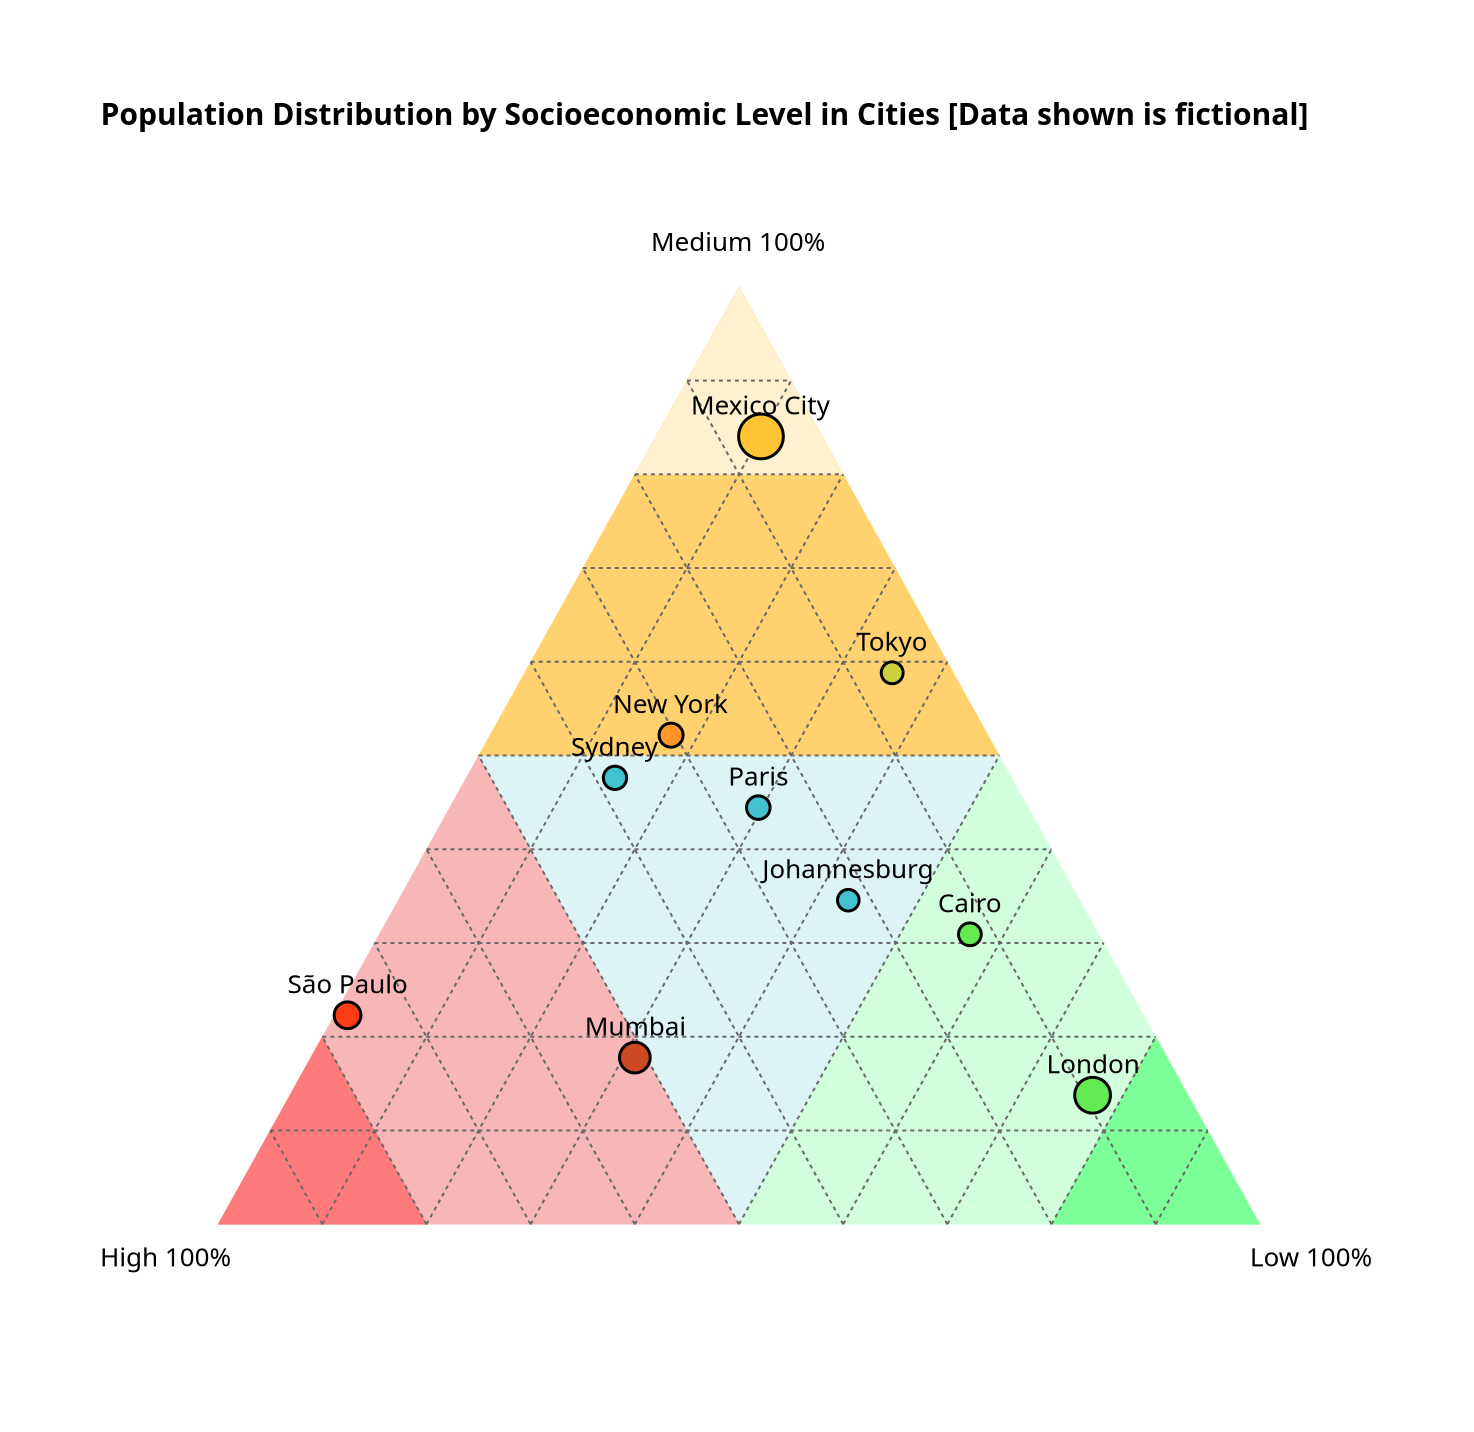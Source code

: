 {
  "$schema": "https://vega.github.io/schema/vega-lite/v6.json",
  "description": "Note: Created by Adrián Bazzana https://www.linkedin.com/in/adrian-bazzana/",
  "width": 625,
  "height": 541.25,
  "padding": 50,
  "title": {
    "text": [
      "Population Distribution by Socioeconomic Level in Cities [Data shown is fictional]"
    ],
    "fontSize": 15,
    "subtitleFontSize": 14,
    "subtitleFontStyle": "italic",
    "anchor": "start",
    "color": "#000000",
    "subtitleColor": "#76d9e4",
    "offset": 50
  },
  "config": {
    "view": {"stroke": "transparent"},
    "axis": {"disable": true, "grid": false, "tickBand": "extent"}
  },
  "layer": [
    {
      "data": {
        "values": [
          {"x": 0.25, "y": 0.433},
          {"x": 0.75, "y": 0.433},
          {"x": 0.5, "y": 0}
        ]
      },
      "mark": {"type": "line", "fill": "#c8edf1a2", "interpolate": "linear-closed","stroke": "#c8edf1a2", "strokeWidth": 0.2},
      "encoding": {
        "x": {"field": "x", "type": "quantitative"},
        "y": {"field": "y", "type": "quantitative"}
      }
    },
    {
      "data": {
        "values": [
          {"x": 0, "y": 0},
          {"x": 0.25, "y": 0.433},
          {"x": 0.5, "y": 0}
        ]
      },
      "mark": {"type": "line", "fill": "#f7b7b7", "interpolate": "linear-closed", "stroke": "#f7b7b7", "strokeWidth": 0.2},
      "encoding": {
        "x": {"field": "x", "type": "quantitative"},
        "y": {"field": "y", "type": "quantitative"}
      }
    },
    {
      "data": {
        "values": [
          {"x": 0, "y": 0},
          {"x": 0.1, "y": 0.1732},
          {"x": 0.2, "y": 0}
        ]
      },
      "mark": {"type": "line", "fill": "#ff7a7a", "interpolate": "linear-closed", "stroke": "#ff7a7a", "strokeWidth": 0.2},
      "encoding": {
        "x": {"field": "x", "type": "quantitative"},
        "y": {"field": "y", "type": "quantitative"}
      }
    },
    {
      "data": {
        "values": [
          {"x": 1, "y": 0},
          {"x": 0.75, "y": 0.433},
          {"x": 0.5, "y": 0}
        ]
      },
      "mark": {"type": "line", "fill": "#d1ffdb", "interpolate": "linear-closed", "stroke": "#d1ffdb", "strokeWidth": 0.2},
      "encoding": {
        "x": {"field": "x", "type": "quantitative"},
        "y": {"field": "y", "type": "quantitative"}
      }
    },
    {
      "data": {
        "values": [
          {"x": 1, "y": 0},
          {"x": 0.9, "y": 0.1732},
          {"x": 0.8, "y": 0}
        ]
      },
      "mark": {"type": "line", "fill": "#7cff98", "interpolate": "linear-closed", "stroke": "#7cff98", "strokeWidth": 0.2},
      "encoding": {
        "x": {"field": "x", "type": "quantitative"},
        "y": {"field": "y", "type": "quantitative"}
      }
    },
    {
      "data": {
        "values": [
          {"x": 0.5, "y": 0.866},
          {"x": 0.25, "y": 0.433},
          {"x": 0.75, "y": 0.433}
        ]
      },
      "mark": {"type": "line", "fill": "#ffd26f", "interpolate": "linear-closed", "stroke": "#ffd26f", "strokeWidth": 0.2},
      "encoding": {
        "x": {"field": "x", "type": "quantitative"},
        "y": {"field": "y", "type": "quantitative"}
      }
    },
    {
      "data": {
        "values": [
          {"x": 0.5, "y": 0.866},
          {"x": 0.4, "y": 0.6928},
          {"x": 0.6, "y": 0.6928}
        ]
      },
      "mark": {"type": "line", "fill": "#fff0cf", "interpolate": "linear-closed", "stroke": "#fff0cf", "strokeWidth": 0.2},
      "encoding": {
        "x": {"field": "x", "type": "quantitative"},
        "y": {"field": "y", "type": "quantitative"}
      }
    },
    {
      "data": {
        "values": [
          {"x": -0.05, "y": -0.05, "label": "High 100%"},
          {"x": 1.05, "y": -0.05, "label": "Low 100%"},
          {"x": 0.5, "y": 0.888, "label": "Medium 100%"}
        ]
      },
      "mark": {"type": "text", "dy": -10, "fontSize": 13, "color": "#000000"},
      "encoding": {
        "x": {"field": "x", "type": "quantitative"},
        "y": {"field": "y", "type": "quantitative"},
        "text": {"field": "label", "type": "nominal"}
      }
    },
    {
      "data": {
        "values": [
          {"x": 0.1, "y": 0, "x2": 0.05, "y2": 0.0866},
          {"x": 0.2, "y": 0, "x2": 0.1, "y2": 0.1732},
          {"x": 0.3, "y": 0, "x2": 0.15, "y2": 0.2598},
          {"x": 0.4, "y": 0, "x2": 0.2, "y2": 0.3464},
          {"x": 0.5, "y": 0, "x2": 0.25, "y2": 0.433},
          {"x": 0.6, "y": 0, "x2": 0.3, "y2": 0.5196},
          {"x": 0.7, "y": 0, "x2": 0.35, "y2": 0.6062},
          {"x": 0.8, "y": 0, "x2": 0.4, "y2": 0.6928},
          {"x": 0.9, "y": 0, "x2": 0.45, "y2": 0.7794},
          {"x": 0.9, "y": 0, "x2": 0.95, "y2": 0.0866},
          {"x": 0.8, "y": 0, "x2": 0.9, "y2": 0.1732},
          {"x": 0.7, "y": 0, "x2": 0.85, "y2": 0.2598},
          {"x": 0.6, "y": 0, "x2": 0.8, "y2": 0.3464},
          {"x": 0.5, "y": 0, "x2": 0.75, "y2": 0.433},
          {"x": 0.4, "y": 0, "x2": 0.7, "y2": 0.5196},
          {"x": 0.3, "y": 0, "x2": 0.65, "y2": 0.6062},
          {"x": 0.2, "y": 0, "x2": 0.6, "y2": 0.6928},
          {"x": 0.1, "y": 0, "x2": 0.55, "y2": 0.7794},
          {"x": 0.05, "y": 0.0866, "x2": 0.95, "y2": 0.0866},
          {"x": 0.1, "y": 0.1732, "x2": 0.9, "y2": 0.1732},
          {"x": 0.15, "y": 0.2598, "x2": 0.85, "y2": 0.2598},
          {"x": 0.2, "y": 0.3464, "x2": 0.8, "y2": 0.3464},
          {"x": 0.25, "y": 0.433, "x2": 0.75, "y2": 0.433},
          {"x": 0.3, "y": 0.5196, "x2": 0.7, "y2": 0.5196},
          {"x": 0.35, "y": 0.6062, "x2": 0.65, "y2": 0.6062},
          {"x": 0.4, "y": 0.6928, "x2": 0.6, "y2": 0.6928},
          {"x": 0.45, "y": 0.7794, "x2": 0.55, "y2": 0.7794}
        ]
      },
      "mark": {"type": "rule", "stroke": "#696969", "strokeDash": [2, 2]},
      "encoding": {
        "x": {"field": "x", "type": "quantitative"},
        "y": {"field": "y", "type": "quantitative"},
        "x2": {"field": "x2"},
        "y2": {"field": "y2"}
      }
    },
    {
      "data": {
        "values": [
          {"City": "Tokyo", "Higt": 5, "Medium": 50, "Low": 30},
          {"City": "New York", "Higt": 35, "Medium": 60, "Low": 20},
          {"City": "Mumbai", "Higt": 115, "Medium": 40, "Low": 70},
          {"City": "London", "Higt": 30, "Medium": 45, "Low": 252},
          {"City": "São Paulo", "Higt": 120, "Medium": 35, "Low": 2},
          {"City": "Paris", "Higt": 28, "Medium": 48, "Low": 32},
          {"City": "Mexico City", "Higt": 32, "Medium": 458, "Low": 55},
          {"City": "Cairo", "Higt": 12, "Medium": 30, "Low": 55},
          {"City": "Sydney", "Higt": 40, "Medium": 50, "Low": 15},
          {"City": "Johannesburg", "Higt": 18, "Medium": 28, "Low": 35}
        ]
      },
      "transform": [
        {
          "calculate": "datum['Higt'] + datum['Medium'] + datum['Low']",
          "as": "TotalLevel"
        },
        {"calculate": "datum['Higt']/datum.TotalLevel", "as": "high_percent"},
        {
          "calculate": "datum['Medium']/datum.TotalLevel",
          "as": "medium_percent"
        },
        {"calculate": "datum['Low']/datum.TotalLevel", "as": "low_percent"},
        {
          "calculate": "0.5 * (2 * datum.low_percent + datum.medium_percent)",
          "as": "x"
        },
        {"calculate": "0.866 * datum.medium_percent", "as": "y"},
        {
          "calculate": "toString(isValid(datum['Higt']) ? datum['Higt'] : 0) + ' (' + toString(round((isValid(datum.high_percent) ? datum.high_percent : 0) * 100, 1)) + '%)'",
          "as": "tooltip_high"
        },
        {
          "calculate": "toString(isValid(datum['Medium']) ? datum['Medium'] : 0) + ' (' + toString(round((isValid(datum.medium_percent) ? datum.medium_percent : 0) * 100, 1)) + '%)'",
          "as": "tooltip_medium"
        },
        {
          "calculate": "toString(isValid(datum['Low']) ? datum['Low'] : 0) + ' (' + toString(round((isValid(datum.low_percent) ? datum.low_percent : 0) * 100, 1)) + '%)'",
          "as": "tooltip_low"
        },
        {"filter": "datum['City'] !== null"},
        {"calculate": "length(datum['City'])", "as": "leng"},
        {
          "calculate": "(datum.x*100 - length(datum['City']))/100",
          "as": "Xleng"
        },
        {
          "calculate": "(datum.x*100 + length(datum['City']))/100",
          "as": "Xleng2"
        },
        {
          "calculate": "datum['high_percent'] > 0.8 ? '#FF0F0F' : datum['medium_percent'] > 0.8 ? '#FFC333' : datum['low_percent'] > 0.8 ? '#32F95D' : datum['high_percent'] > 0.5 && datum['medium_percent'] > datum['low_percent'] ? '#ff3c18' : datum['high_percent'] > 0.5 && datum['medium_percent'] < datum['low_percent'] ? '#cb4922' : datum['medium_percent'] > 0.5 && datum['high_percent'] > datum['low_percent'] ? '#ff962a' : datum['medium_percent'] > 0.5 && datum['high_percent'] < datum['low_percent'] ? '#cbd03d' : datum['low_percent'] > 0.5 && datum['medium_percent'] < datum['high_percent'] ? '#65be49' : datum['low_percent'] > 0.5 && datum['medium_percent'] > datum['high_percent'] ? '#65eb52' : '#43c1ce'",
          "as": "color"
        },
        {"calculate": "datum.medium_percent > 0.9 ? 15 : -15", "as": "dy_val"}
      ],
      "encoding": {
        "x": {"field": "x", "type": "quantitative"},
        "y": {"field": "y", "type": "quantitative"},
        "tooltip": [
          {"field": "City", "type": "nominal", "title": "City:"},
          {"field": "tooltip_high", "type": "nominal", "title": "🔴 High:"},
          {"field": "tooltip_medium", "type": "nominal", "title": "🟡 Medium:"},
          {"field": "tooltip_low", "type": "nominal", "title": "🟢 Low:"}
        ]
      },
      "layer": [
        {
          "mark": {
            "type": "point",
            "color": "transparent",
            "opacity": 1,
            "stroke": "#000000",
            "strokeWidth": 1.5,
            "strokeOpacity": 1
          },
          "encoding": {
            "x": {"field": "x", "type": "quantitative"},
            "y": {"field": "y", "type": "quantitative"},
            "fill": {"field": "color", "type": "nominal", "scale": null},
            "size": {
              "field": "TotalLevel",
              "type": "quantitative",
              "legend": null,
              "scale": {"range": [50, 500]}
            }
          }
        },
        {
          "mark": {
            "type": "text",
            "font": "Verdana",
            "dy": {"expr": "datum.dy_val"},
            "fontSize": 13,
            "color": "#000000",
            "fontWeight": 100
          },
          "encoding": {
            "x": {"field": "x", "type": "quantitative"},
            "y": {"field": "y", "type": "quantitative"},
            "text": {"field": "City", "type": "nominal"}
          }
        }
      ]
    }
  ]
}
